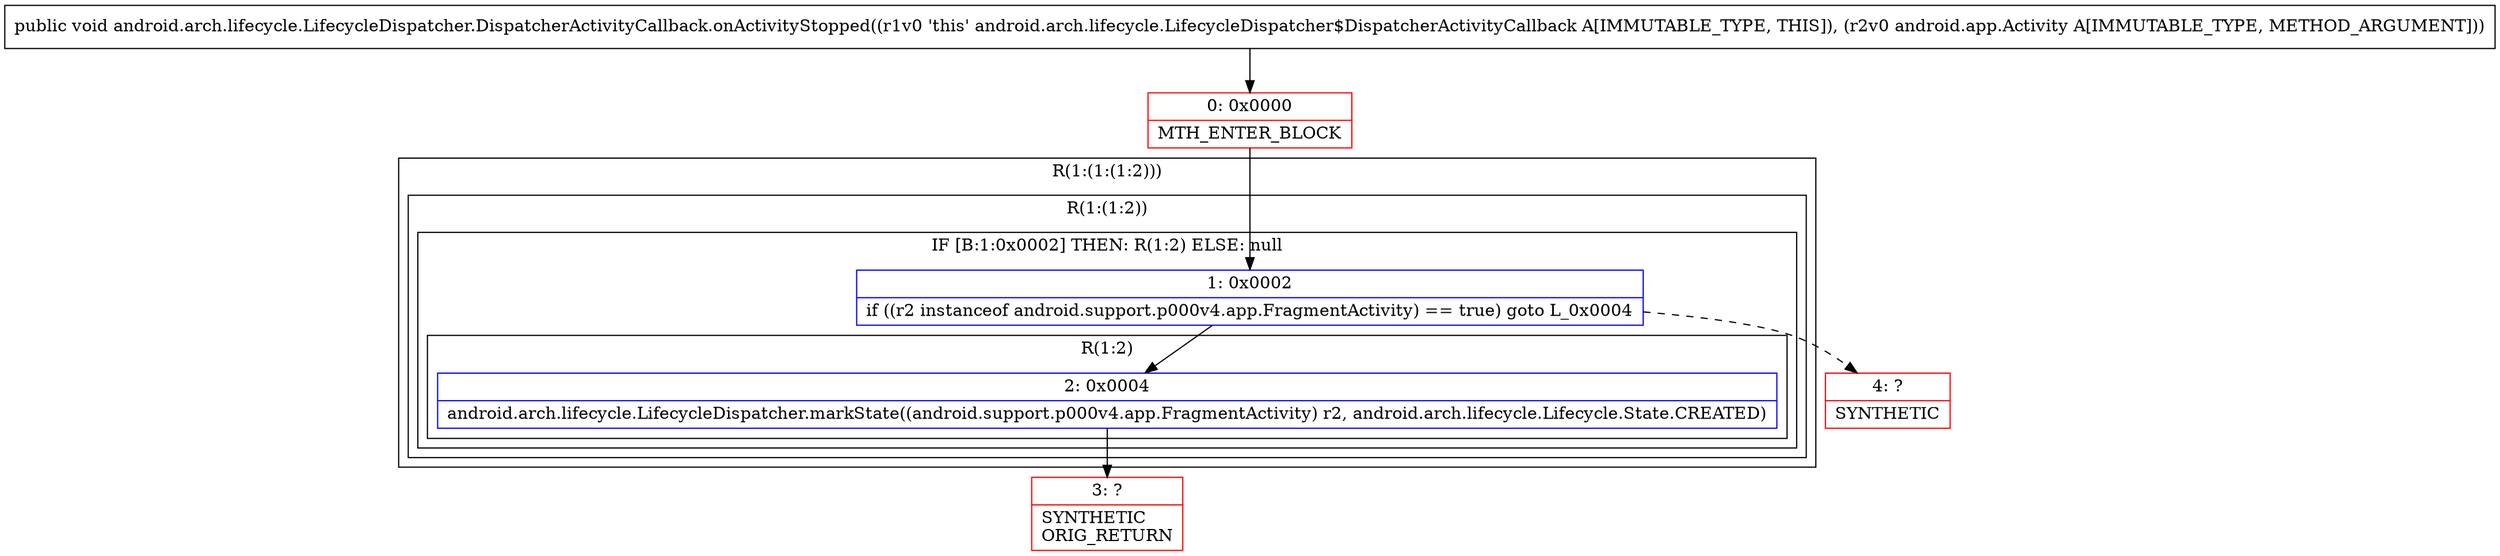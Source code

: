 digraph "CFG forandroid.arch.lifecycle.LifecycleDispatcher.DispatcherActivityCallback.onActivityStopped(Landroid\/app\/Activity;)V" {
subgraph cluster_Region_294831622 {
label = "R(1:(1:(1:2)))";
node [shape=record,color=blue];
subgraph cluster_Region_461705423 {
label = "R(1:(1:2))";
node [shape=record,color=blue];
subgraph cluster_IfRegion_1152728489 {
label = "IF [B:1:0x0002] THEN: R(1:2) ELSE: null";
node [shape=record,color=blue];
Node_1 [shape=record,label="{1\:\ 0x0002|if ((r2 instanceof android.support.p000v4.app.FragmentActivity) == true) goto L_0x0004\l}"];
subgraph cluster_Region_809621707 {
label = "R(1:2)";
node [shape=record,color=blue];
Node_2 [shape=record,label="{2\:\ 0x0004|android.arch.lifecycle.LifecycleDispatcher.markState((android.support.p000v4.app.FragmentActivity) r2, android.arch.lifecycle.Lifecycle.State.CREATED)\l}"];
}
}
}
}
Node_0 [shape=record,color=red,label="{0\:\ 0x0000|MTH_ENTER_BLOCK\l}"];
Node_3 [shape=record,color=red,label="{3\:\ ?|SYNTHETIC\lORIG_RETURN\l}"];
Node_4 [shape=record,color=red,label="{4\:\ ?|SYNTHETIC\l}"];
MethodNode[shape=record,label="{public void android.arch.lifecycle.LifecycleDispatcher.DispatcherActivityCallback.onActivityStopped((r1v0 'this' android.arch.lifecycle.LifecycleDispatcher$DispatcherActivityCallback A[IMMUTABLE_TYPE, THIS]), (r2v0 android.app.Activity A[IMMUTABLE_TYPE, METHOD_ARGUMENT])) }"];
MethodNode -> Node_0;
Node_1 -> Node_2;
Node_1 -> Node_4[style=dashed];
Node_2 -> Node_3;
Node_0 -> Node_1;
}

